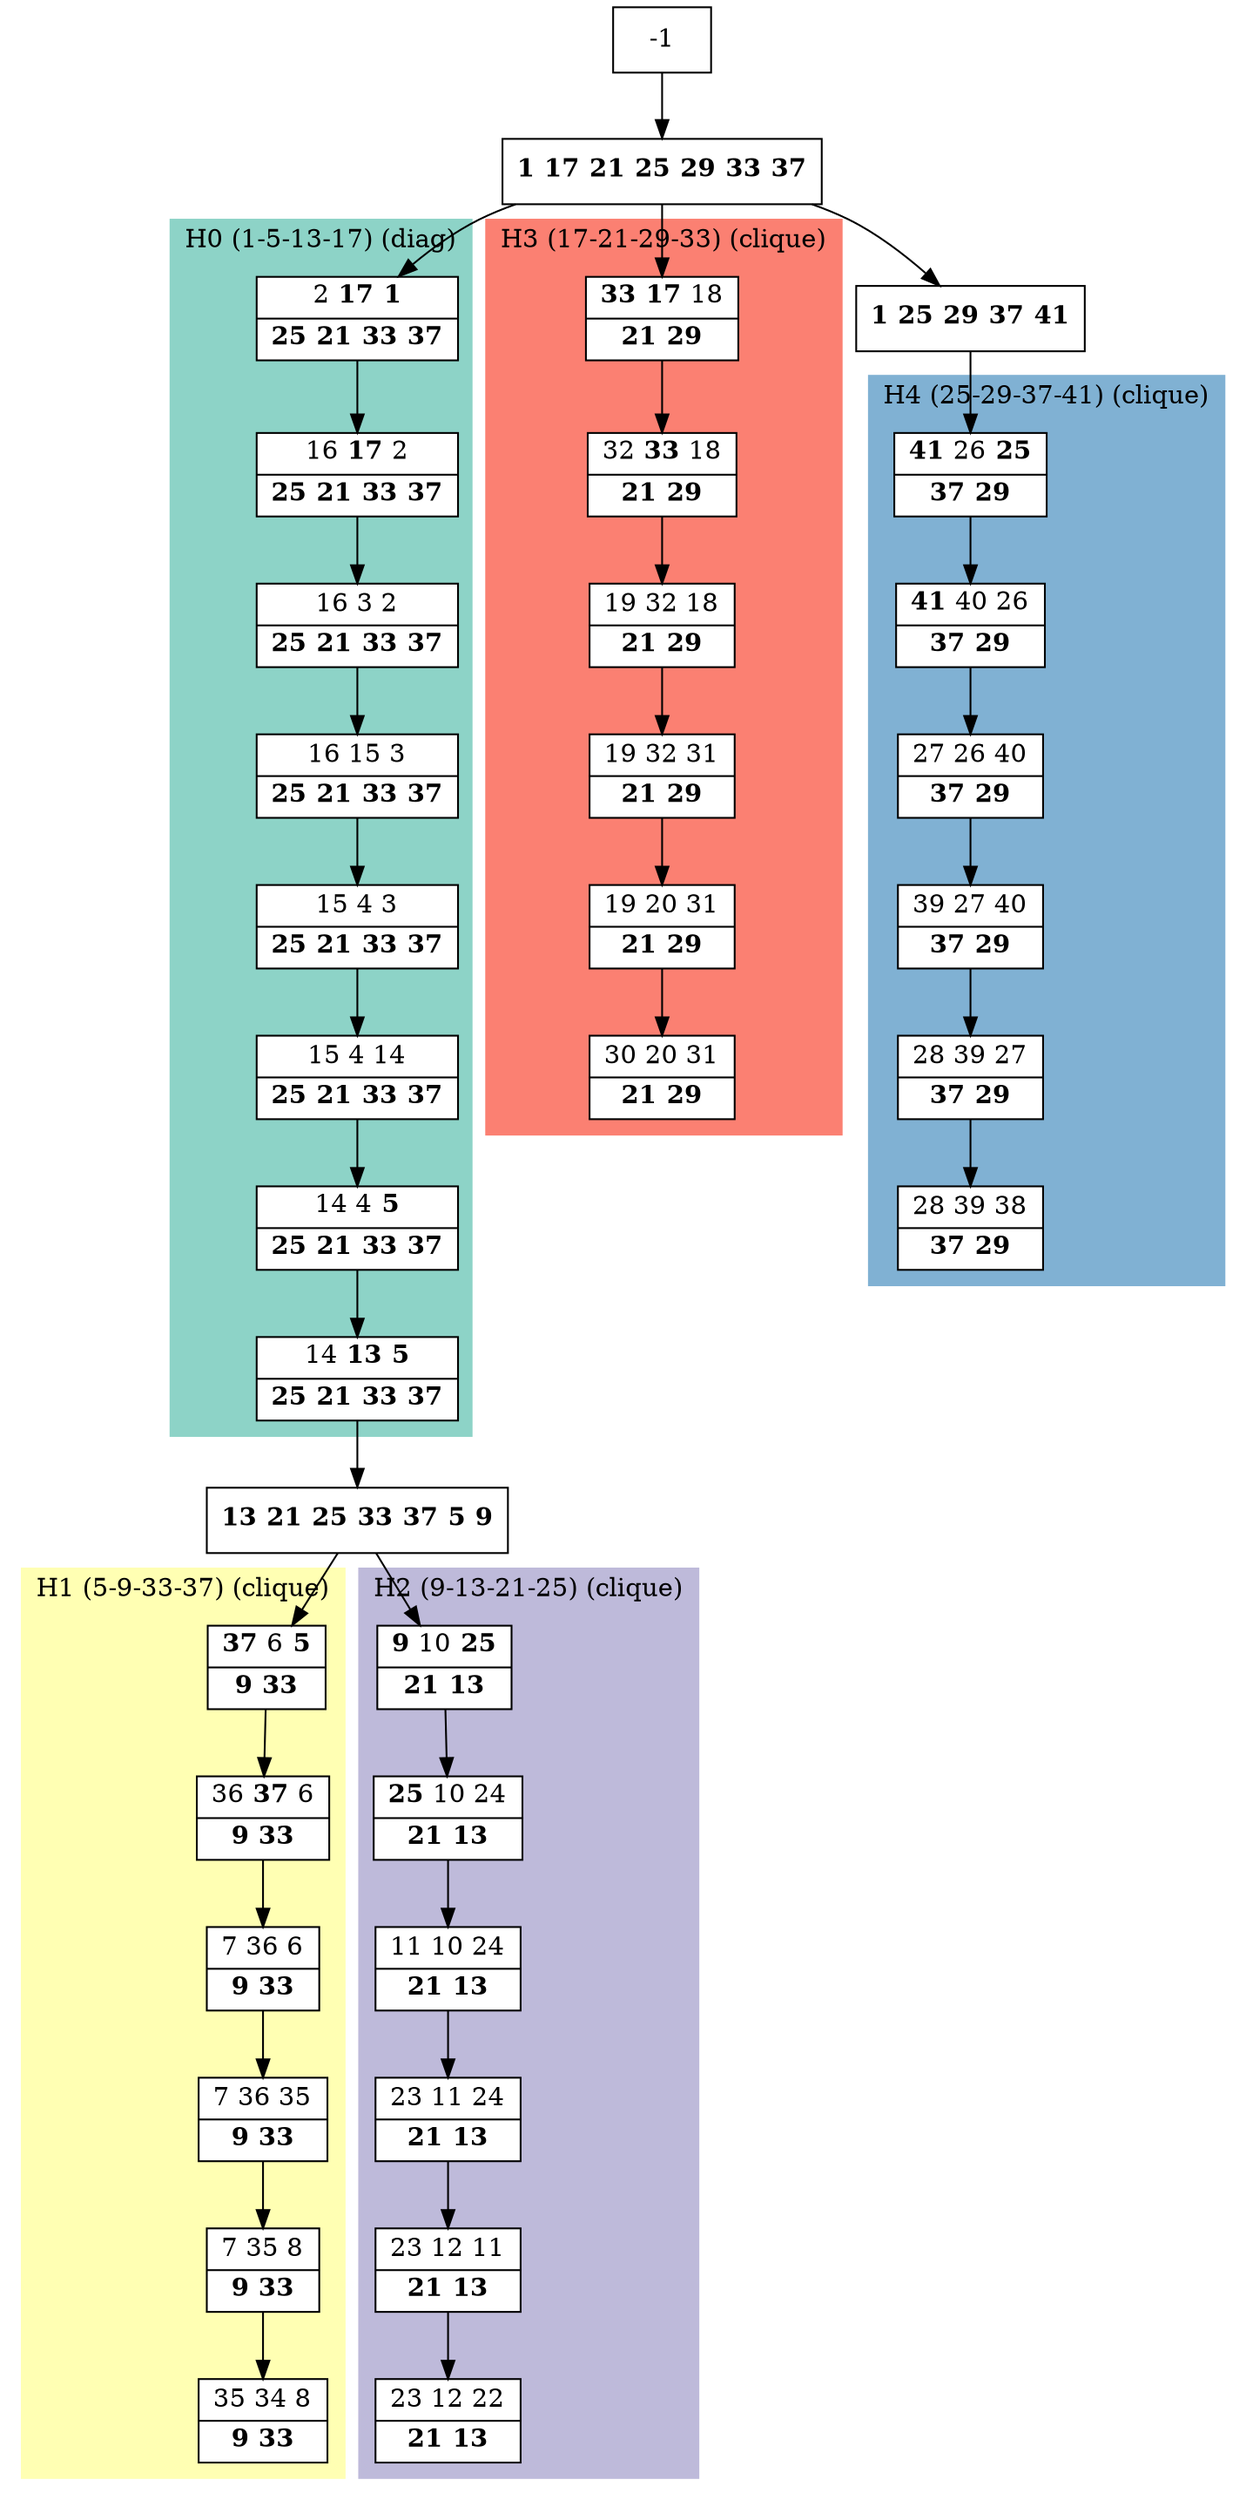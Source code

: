 digraph G {
    node [shape=box];
    subgraph cluster0 {
        node [style=filled,fillcolor=white];
        labeljust="l";
        style=filled;
        color="#8DD3C7";
        H0_0 -> H0_1 -> H0_2 -> H0_3 -> H0_4 -> H0_5 -> H0_6 -> H0_7;
        label="H0 (1-5-13-17) (diag)";
    }
    subgraph cluster1 {
        node [style=filled,fillcolor=white];
        labeljust="l";
        style=filled;
        color="#FFFFB3";
        H1_0 -> H1_1 -> H1_2 -> H1_3 -> H1_4 -> H1_5;
        label="H1 (5-9-33-37) (clique)";
    }
    subgraph cluster2 {
        node [style=filled,fillcolor=white];
        labeljust="l";
        style=filled;
        color="#BEBADA";
        H2_0 -> H2_1 -> H2_2 -> H2_3 -> H2_4 -> H2_5;
        label="H2 (9-13-21-25) (clique)";
    }
    subgraph cluster3 {
        node [style=filled,fillcolor=white];
        labeljust="l";
        style=filled;
        color="#FB8072";
        H3_0 -> H3_1 -> H3_2 -> H3_3 -> H3_4 -> H3_5;
        label="H3 (17-21-29-33) (clique)";
    }
    subgraph cluster4 {
        node [style=filled,fillcolor=white];
        labeljust="l";
        style=filled;
        color="#80B1D3";
        H4_0 -> H4_1 -> H4_2 -> H4_3 -> H4_4 -> H4_5;
        label="H4 (25-29-37-41) (clique)";
    }
     1 [shape=record,label= <{ <b>1</b> <b>17</b> <b>21</b> <b>25</b> <b>29</b> <b>33</b> <b>37</b>}> ];
     -1  ->  1;
     H0_0 [shape=record,label= <{ 2 <b>17</b> <b>1</b>|  <b>25</b> <b>21</b> <b>33</b> <b>37</b>}> ];
     1  ->  H0_0;
     H0_1 [shape=record,label= <{ 16 <b>17</b> 2|  <b>25</b> <b>21</b> <b>33</b> <b>37</b>}> ];
     H0_2 [shape=record,label= <{ 16 3 2|  <b>25</b> <b>21</b> <b>33</b> <b>37</b>}> ];
     H0_3 [shape=record,label= <{ 16 15 3|  <b>25</b> <b>21</b> <b>33</b> <b>37</b>}> ];
     H0_4 [shape=record,label= <{ 15 4 3|  <b>25</b> <b>21</b> <b>33</b> <b>37</b>}> ];
     H0_5 [shape=record,label= <{ 15 4 14|  <b>25</b> <b>21</b> <b>33</b> <b>37</b>}> ];
     H0_6 [shape=record,label= <{ 14 4 <b>5</b>|  <b>25</b> <b>21</b> <b>33</b> <b>37</b>}> ];
     H0_7 [shape=record,label= <{ 14 <b>13</b> <b>5</b>|  <b>25</b> <b>21</b> <b>33</b> <b>37</b>}> ];
     6 [shape=record,label= <{ <b>13</b> <b>21</b> <b>25</b> <b>33</b> <b>37</b> <b>5</b> <b>9</b>}> ];
     H0_7  ->  6;
     H1_0 [shape=record,label= <{ <b>37</b> 6 <b>5</b>|  <b>9</b> <b>33</b>}> ];
     6  ->  H1_0;
     H1_1 [shape=record,label= <{ 36 <b>37</b> 6|  <b>9</b> <b>33</b>}> ];
     H1_2 [shape=record,label= <{ 7 36 6|  <b>9</b> <b>33</b>}> ];
     H1_3 [shape=record,label= <{ 7 36 35|  <b>9</b> <b>33</b>}> ];
     H1_4 [shape=record,label= <{ 7 35 8|  <b>9</b> <b>33</b>}> ];
     H1_5 [shape=record,label= <{ 35 34 8|  <b>9</b> <b>33</b>}> ];
     H2_0 [shape=record,label= <{ <b>9</b> 10 <b>25</b>|  <b>21</b> <b>13</b>}> ];
     6  ->  H2_0;
     H2_1 [shape=record,label= <{ <b>25</b> 10 24|  <b>21</b> <b>13</b>}> ];
     H2_2 [shape=record,label= <{ 11 10 24|  <b>21</b> <b>13</b>}> ];
     H2_3 [shape=record,label= <{ 23 11 24|  <b>21</b> <b>13</b>}> ];
     H2_4 [shape=record,label= <{ 23 12 11|  <b>21</b> <b>13</b>}> ];
     H2_5 [shape=record,label= <{ 23 12 22|  <b>21</b> <b>13</b>}> ];
     H3_0 [shape=record,label= <{ <b>33</b> <b>17</b> 18|  <b>21</b> <b>29</b>}> ];
     1  ->  H3_0;
     H3_1 [shape=record,label= <{ 32 <b>33</b> 18|  <b>21</b> <b>29</b>}> ];
     H3_2 [shape=record,label= <{ 19 32 18|  <b>21</b> <b>29</b>}> ];
     H3_3 [shape=record,label= <{ 19 32 31|  <b>21</b> <b>29</b>}> ];
     H3_4 [shape=record,label= <{ 19 20 31|  <b>21</b> <b>29</b>}> ];
     H3_5 [shape=record,label= <{ 30 20 31|  <b>21</b> <b>29</b>}> ];
     31 [shape=record,label= <{ <b>1</b> <b>25</b> <b>29</b> <b>37</b> <b>41</b>}> ];
     1  ->  31;
     H4_0 [shape=record,label= <{ <b>41</b> 26 <b>25</b>|  <b>37</b> <b>29</b>}> ];
     31  ->  H4_0;
     H4_1 [shape=record,label= <{ <b>41</b> 40 26|  <b>37</b> <b>29</b>}> ];
     H4_2 [shape=record,label= <{ 27 26 40|  <b>37</b> <b>29</b>}> ];
     H4_3 [shape=record,label= <{ 39 27 40|  <b>37</b> <b>29</b>}> ];
     H4_4 [shape=record,label= <{ 28 39 27|  <b>37</b> <b>29</b>}> ];
     H4_5 [shape=record,label= <{ 28 39 38|  <b>37</b> <b>29</b>}> ];
}
